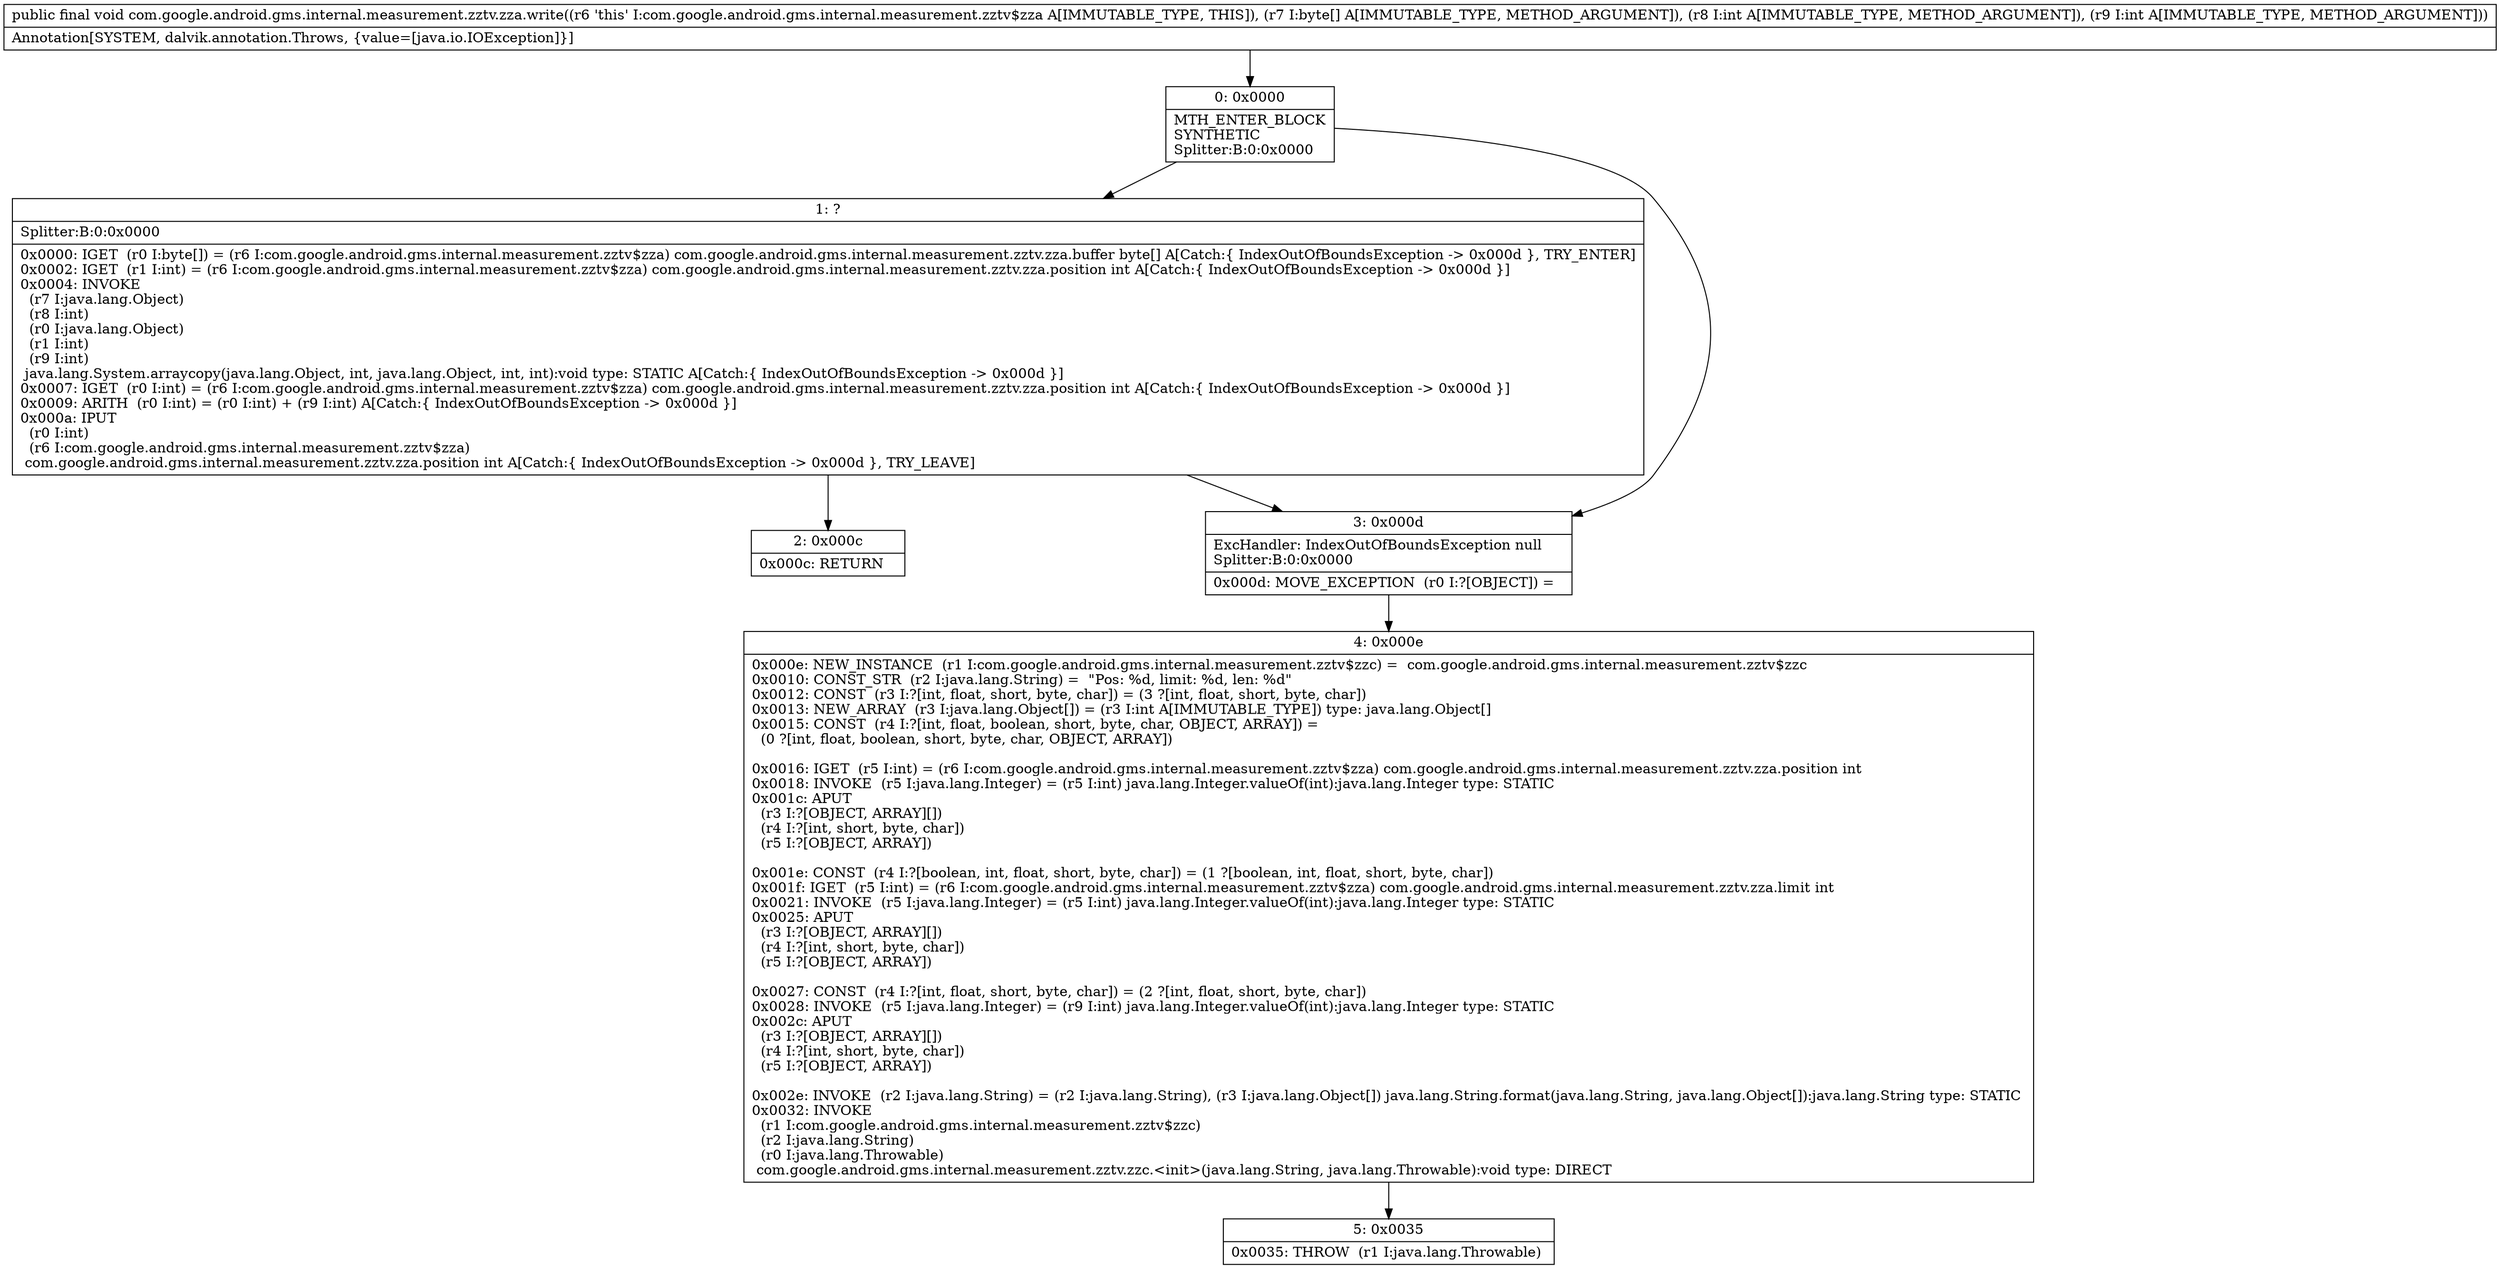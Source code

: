 digraph "CFG forcom.google.android.gms.internal.measurement.zztv.zza.write([BII)V" {
Node_0 [shape=record,label="{0\:\ 0x0000|MTH_ENTER_BLOCK\lSYNTHETIC\lSplitter:B:0:0x0000\l}"];
Node_1 [shape=record,label="{1\:\ ?|Splitter:B:0:0x0000\l|0x0000: IGET  (r0 I:byte[]) = (r6 I:com.google.android.gms.internal.measurement.zztv$zza) com.google.android.gms.internal.measurement.zztv.zza.buffer byte[] A[Catch:\{ IndexOutOfBoundsException \-\> 0x000d \}, TRY_ENTER]\l0x0002: IGET  (r1 I:int) = (r6 I:com.google.android.gms.internal.measurement.zztv$zza) com.google.android.gms.internal.measurement.zztv.zza.position int A[Catch:\{ IndexOutOfBoundsException \-\> 0x000d \}]\l0x0004: INVOKE  \l  (r7 I:java.lang.Object)\l  (r8 I:int)\l  (r0 I:java.lang.Object)\l  (r1 I:int)\l  (r9 I:int)\l java.lang.System.arraycopy(java.lang.Object, int, java.lang.Object, int, int):void type: STATIC A[Catch:\{ IndexOutOfBoundsException \-\> 0x000d \}]\l0x0007: IGET  (r0 I:int) = (r6 I:com.google.android.gms.internal.measurement.zztv$zza) com.google.android.gms.internal.measurement.zztv.zza.position int A[Catch:\{ IndexOutOfBoundsException \-\> 0x000d \}]\l0x0009: ARITH  (r0 I:int) = (r0 I:int) + (r9 I:int) A[Catch:\{ IndexOutOfBoundsException \-\> 0x000d \}]\l0x000a: IPUT  \l  (r0 I:int)\l  (r6 I:com.google.android.gms.internal.measurement.zztv$zza)\l com.google.android.gms.internal.measurement.zztv.zza.position int A[Catch:\{ IndexOutOfBoundsException \-\> 0x000d \}, TRY_LEAVE]\l}"];
Node_2 [shape=record,label="{2\:\ 0x000c|0x000c: RETURN   \l}"];
Node_3 [shape=record,label="{3\:\ 0x000d|ExcHandler: IndexOutOfBoundsException null\lSplitter:B:0:0x0000\l|0x000d: MOVE_EXCEPTION  (r0 I:?[OBJECT]) =  \l}"];
Node_4 [shape=record,label="{4\:\ 0x000e|0x000e: NEW_INSTANCE  (r1 I:com.google.android.gms.internal.measurement.zztv$zzc) =  com.google.android.gms.internal.measurement.zztv$zzc \l0x0010: CONST_STR  (r2 I:java.lang.String) =  \"Pos: %d, limit: %d, len: %d\" \l0x0012: CONST  (r3 I:?[int, float, short, byte, char]) = (3 ?[int, float, short, byte, char]) \l0x0013: NEW_ARRAY  (r3 I:java.lang.Object[]) = (r3 I:int A[IMMUTABLE_TYPE]) type: java.lang.Object[] \l0x0015: CONST  (r4 I:?[int, float, boolean, short, byte, char, OBJECT, ARRAY]) = \l  (0 ?[int, float, boolean, short, byte, char, OBJECT, ARRAY])\l \l0x0016: IGET  (r5 I:int) = (r6 I:com.google.android.gms.internal.measurement.zztv$zza) com.google.android.gms.internal.measurement.zztv.zza.position int \l0x0018: INVOKE  (r5 I:java.lang.Integer) = (r5 I:int) java.lang.Integer.valueOf(int):java.lang.Integer type: STATIC \l0x001c: APUT  \l  (r3 I:?[OBJECT, ARRAY][])\l  (r4 I:?[int, short, byte, char])\l  (r5 I:?[OBJECT, ARRAY])\l \l0x001e: CONST  (r4 I:?[boolean, int, float, short, byte, char]) = (1 ?[boolean, int, float, short, byte, char]) \l0x001f: IGET  (r5 I:int) = (r6 I:com.google.android.gms.internal.measurement.zztv$zza) com.google.android.gms.internal.measurement.zztv.zza.limit int \l0x0021: INVOKE  (r5 I:java.lang.Integer) = (r5 I:int) java.lang.Integer.valueOf(int):java.lang.Integer type: STATIC \l0x0025: APUT  \l  (r3 I:?[OBJECT, ARRAY][])\l  (r4 I:?[int, short, byte, char])\l  (r5 I:?[OBJECT, ARRAY])\l \l0x0027: CONST  (r4 I:?[int, float, short, byte, char]) = (2 ?[int, float, short, byte, char]) \l0x0028: INVOKE  (r5 I:java.lang.Integer) = (r9 I:int) java.lang.Integer.valueOf(int):java.lang.Integer type: STATIC \l0x002c: APUT  \l  (r3 I:?[OBJECT, ARRAY][])\l  (r4 I:?[int, short, byte, char])\l  (r5 I:?[OBJECT, ARRAY])\l \l0x002e: INVOKE  (r2 I:java.lang.String) = (r2 I:java.lang.String), (r3 I:java.lang.Object[]) java.lang.String.format(java.lang.String, java.lang.Object[]):java.lang.String type: STATIC \l0x0032: INVOKE  \l  (r1 I:com.google.android.gms.internal.measurement.zztv$zzc)\l  (r2 I:java.lang.String)\l  (r0 I:java.lang.Throwable)\l com.google.android.gms.internal.measurement.zztv.zzc.\<init\>(java.lang.String, java.lang.Throwable):void type: DIRECT \l}"];
Node_5 [shape=record,label="{5\:\ 0x0035|0x0035: THROW  (r1 I:java.lang.Throwable) \l}"];
MethodNode[shape=record,label="{public final void com.google.android.gms.internal.measurement.zztv.zza.write((r6 'this' I:com.google.android.gms.internal.measurement.zztv$zza A[IMMUTABLE_TYPE, THIS]), (r7 I:byte[] A[IMMUTABLE_TYPE, METHOD_ARGUMENT]), (r8 I:int A[IMMUTABLE_TYPE, METHOD_ARGUMENT]), (r9 I:int A[IMMUTABLE_TYPE, METHOD_ARGUMENT]))  | Annotation[SYSTEM, dalvik.annotation.Throws, \{value=[java.io.IOException]\}]\l}"];
MethodNode -> Node_0;
Node_0 -> Node_1;
Node_0 -> Node_3;
Node_1 -> Node_2;
Node_1 -> Node_3;
Node_3 -> Node_4;
Node_4 -> Node_5;
}

